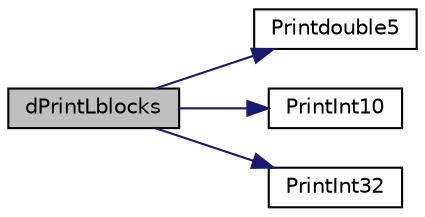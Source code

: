 digraph "dPrintLblocks"
{
 // LATEX_PDF_SIZE
  edge [fontname="Helvetica",fontsize="10",labelfontname="Helvetica",labelfontsize="10"];
  node [fontname="Helvetica",fontsize="10",shape=record];
  rankdir="LR";
  Node1 [label="dPrintLblocks",height=0.2,width=0.4,color="black", fillcolor="grey75", style="filled", fontcolor="black",tooltip="Print the blocks in the factored matrix L."];
  Node1 -> Node2 [color="midnightblue",fontsize="10",style="solid",fontname="Helvetica"];
  Node2 [label="Printdouble5",height=0.2,width=0.4,color="black", fillcolor="white", style="filled",URL="$dutil__dist_8c.html#a9469156f66121040999f8eb7e0c2bbc8",tooltip=" "];
  Node1 -> Node3 [color="midnightblue",fontsize="10",style="solid",fontname="Helvetica"];
  Node3 [label="PrintInt10",height=0.2,width=0.4,color="black", fillcolor="white", style="filled",URL="$superlu__defs_8h.html#ab03f0fccabf0c7a84b0e2c99c2988809",tooltip=" "];
  Node1 -> Node4 [color="midnightblue",fontsize="10",style="solid",fontname="Helvetica"];
  Node4 [label="PrintInt32",height=0.2,width=0.4,color="black", fillcolor="white", style="filled",URL="$superlu__defs_8h.html#a84585d254b15455fcc1a025233abc710",tooltip=" "];
}

